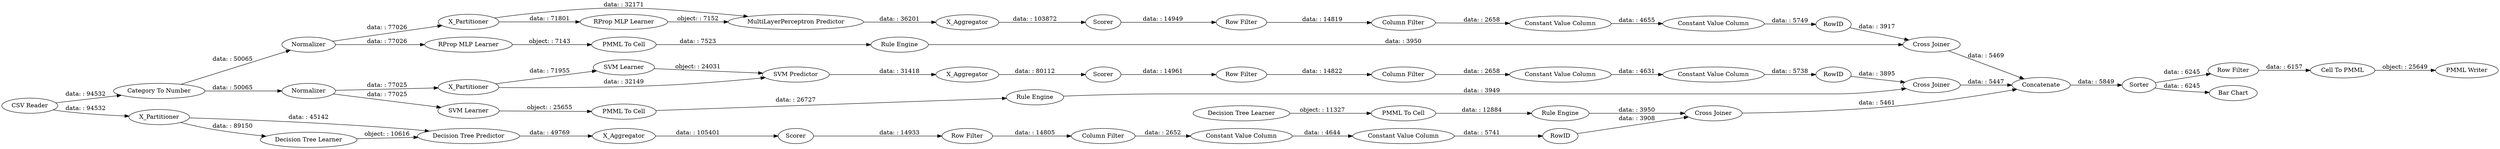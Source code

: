 digraph {
	"8146446066436127050_2" [label=X_Partitioner]
	"1862600027272039703_33" [label="Decision Tree Learner"]
	"-5995947618021882106_53" [label="Row Filter"]
	"8146446066436127050_38" [label="Cross Joiner"]
	"-2031359740544136796_290" [label="Constant Value Column"]
	"6575708421411190386_7" [label=X_Aggregator]
	"6575708421411190386_31" [label="Decision Tree Learner"]
	"1233567471653056463_32" [label="SVM Predictor"]
	"-5995947618021882106_60" [label=Concatenate]
	"-5995947618021882106_52" [label=Sorter]
	"-5995947618021882106_54" [label="Cell To PMML"]
	"4877265372996725812_294" [label="Column Filter"]
	"6575708421411190386_39" [label=Scorer]
	"1233567471653056463_31" [label="SVM Learner"]
	"2002021943006394480_34" [label="Rule Engine"]
	"8146446066436127050_39" [label=Normalizer]
	"4877265372996725812_292" [label="Constant Value Column"]
	"1351999864088579048_290" [label="Constant Value Column"]
	"8146446066436127050_32" [label="MultiLayerPerceptron Predictor"]
	"-5995947618021882106_61" [label="PMML Writer"]
	"-2031359740544136796_9" [label="Row Filter"]
	"1862600027272039703_28" [label="PMML To Cell"]
	"-5995947618021882106_58" [label="Category To Number"]
	"8146446066436127050_7" [label=X_Aggregator]
	"-2031359740544136796_294" [label="Column Filter"]
	"6575708421411190386_32" [label="Decision Tree Predictor"]
	"759104614093849621_35" [label="Rule Engine"]
	"6575708421411190386_38" [label="Cross Joiner"]
	"1351999864088579048_292" [label="Constant Value Column"]
	"-2031359740544136796_292" [label="Constant Value Column"]
	"1233567471653056463_41" [label=Scorer]
	"1351999864088579048_294" [label="Column Filter"]
	"4877265372996725812_290" [label="Constant Value Column"]
	"759104614093849621_34" [label="PMML To Cell"]
	"1351999864088579048_9" [label="Row Filter"]
	"8146446066436127050_40" [label=Scorer]
	"1862600027272039703_34" [label="Rule Engine"]
	"4877265372996725812_9" [label="Row Filter"]
	"2002021943006394480_22" [label="PMML To Cell"]
	"759104614093849621_33" [label="SVM Learner"]
	"1233567471653056463_40" [label=Normalizer]
	"-5995947618021882106_62" [label="CSV Reader"]
	"1233567471653056463_7" [label=X_Aggregator]
	"1233567471653056463_39" [label="Cross Joiner"]
	"4877265372996725812_293" [label=RowID]
	"8146446066436127050_31" [label="RProp MLP Learner"]
	"-5995947618021882106_59" [label="Bar Chart"]
	"-2031359740544136796_293" [label=RowID]
	"2002021943006394480_35" [label="RProp MLP Learner"]
	"1233567471653056463_2" [label=X_Partitioner]
	"1351999864088579048_293" [label=RowID]
	"6575708421411190386_2" [label=X_Partitioner]
	"1862600027272039703_33" -> "1862600027272039703_28" [label="object: : 11327"]
	"759104614093849621_33" -> "759104614093849621_34" [label="object: : 25655"]
	"-5995947618021882106_58" -> "8146446066436127050_39" [label="data: : 50065"]
	"8146446066436127050_31" -> "8146446066436127050_32" [label="object: : 7152"]
	"1233567471653056463_40" -> "759104614093849621_33" [label="data: : 77025"]
	"6575708421411190386_38" -> "-5995947618021882106_60" [label="data: : 5461"]
	"1233567471653056463_39" -> "-5995947618021882106_60" [label="data: : 5447"]
	"-5995947618021882106_52" -> "-5995947618021882106_53" [label="data: : 6245"]
	"4877265372996725812_292" -> "4877265372996725812_293" [label="data: : 5741"]
	"2002021943006394480_34" -> "8146446066436127050_38" [label="data: : 3950"]
	"-2031359740544136796_294" -> "-2031359740544136796_290" [label="data: : 2658"]
	"1862600027272039703_28" -> "1862600027272039703_34" [label="data: : 12884"]
	"-5995947618021882106_62" -> "6575708421411190386_2" [label="data: : 94532"]
	"8146446066436127050_39" -> "2002021943006394480_35" [label="data: : 77026"]
	"4877265372996725812_294" -> "4877265372996725812_290" [label="data: : 2652"]
	"1233567471653056463_40" -> "1233567471653056463_2" [label="data: : 77025"]
	"4877265372996725812_293" -> "6575708421411190386_38" [label="data: : 3908"]
	"1233567471653056463_7" -> "1233567471653056463_41" [label="data: : 80112"]
	"1233567471653056463_32" -> "1233567471653056463_7" [label="data: : 31418"]
	"8146446066436127050_40" -> "1351999864088579048_9" [label="data: : 14949"]
	"-2031359740544136796_293" -> "1233567471653056463_39" [label="data: : 3895"]
	"1351999864088579048_292" -> "1351999864088579048_293" [label="data: : 5749"]
	"-2031359740544136796_292" -> "-2031359740544136796_293" [label="data: : 5738"]
	"1862600027272039703_34" -> "6575708421411190386_38" [label="data: : 3950"]
	"2002021943006394480_35" -> "2002021943006394480_22" [label="object: : 7143"]
	"8146446066436127050_32" -> "8146446066436127050_7" [label="data: : 36201"]
	"1233567471653056463_2" -> "1233567471653056463_32" [label="data: : 32149"]
	"8146446066436127050_39" -> "8146446066436127050_2" [label="data: : 77026"]
	"-5995947618021882106_53" -> "-5995947618021882106_54" [label="data: : 6157"]
	"1233567471653056463_41" -> "-2031359740544136796_9" [label="data: : 14961"]
	"1233567471653056463_2" -> "1233567471653056463_31" [label="data: : 71955"]
	"4877265372996725812_9" -> "4877265372996725812_294" [label="data: : 14805"]
	"-2031359740544136796_290" -> "-2031359740544136796_292" [label="data: : 4631"]
	"6575708421411190386_32" -> "6575708421411190386_7" [label="data: : 49769"]
	"-5995947618021882106_54" -> "-5995947618021882106_61" [label="object: : 25649"]
	"6575708421411190386_7" -> "6575708421411190386_39" [label="data: : 105401"]
	"-5995947618021882106_62" -> "-5995947618021882106_58" [label="data: : 94532"]
	"6575708421411190386_39" -> "4877265372996725812_9" [label="data: : 14933"]
	"-5995947618021882106_52" -> "-5995947618021882106_59" [label="data: : 6245"]
	"6575708421411190386_31" -> "6575708421411190386_32" [label="object: : 10616"]
	"4877265372996725812_290" -> "4877265372996725812_292" [label="data: : 4644"]
	"6575708421411190386_2" -> "6575708421411190386_31" [label="data: : 89150"]
	"2002021943006394480_22" -> "2002021943006394480_34" [label="data: : 7523"]
	"1351999864088579048_9" -> "1351999864088579048_294" [label="data: : 14819"]
	"1351999864088579048_294" -> "1351999864088579048_290" [label="data: : 2658"]
	"8146446066436127050_2" -> "8146446066436127050_32" [label="data: : 32171"]
	"1351999864088579048_290" -> "1351999864088579048_292" [label="data: : 4655"]
	"8146446066436127050_2" -> "8146446066436127050_31" [label="data: : 71801"]
	"8146446066436127050_38" -> "-5995947618021882106_60" [label="data: : 5469"]
	"-2031359740544136796_9" -> "-2031359740544136796_294" [label="data: : 14822"]
	"6575708421411190386_2" -> "6575708421411190386_32" [label="data: : 45142"]
	"8146446066436127050_7" -> "8146446066436127050_40" [label="data: : 103872"]
	"1233567471653056463_31" -> "1233567471653056463_32" [label="object: : 24031"]
	"759104614093849621_34" -> "759104614093849621_35" [label="data: : 26727"]
	"-5995947618021882106_60" -> "-5995947618021882106_52" [label="data: : 5849"]
	"1351999864088579048_293" -> "8146446066436127050_38" [label="data: : 3917"]
	"759104614093849621_35" -> "1233567471653056463_39" [label="data: : 3949"]
	"-5995947618021882106_58" -> "1233567471653056463_40" [label="data: : 50065"]
	rankdir=LR
}

